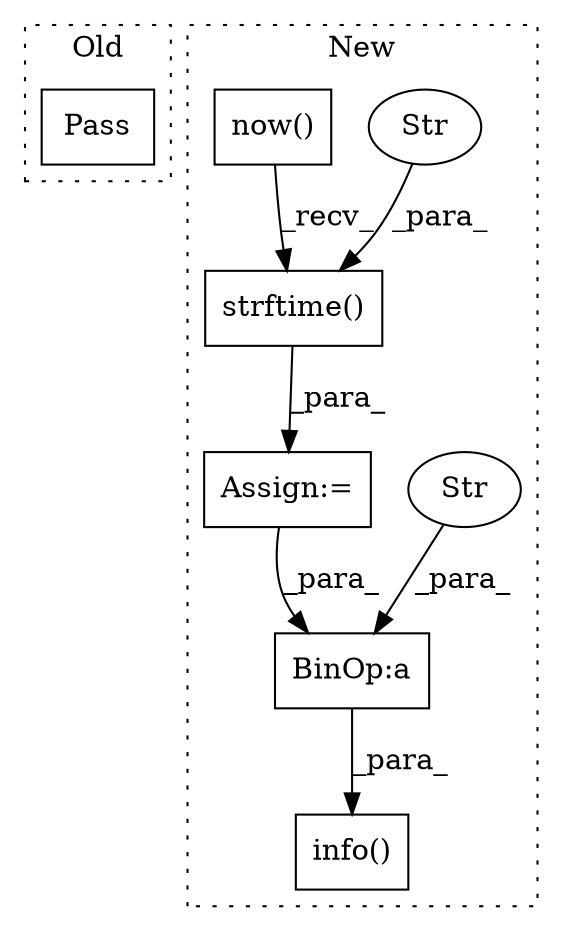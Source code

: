 digraph G {
subgraph cluster0 {
1 [label="Pass" a="62" s="2473" l="4" shape="box"];
label = "Old";
style="dotted";
}
subgraph cluster1 {
2 [label="strftime()" a="75" s="2773,2816" l="24,1" shape="box"];
3 [label="Str" a="66" s="2797" l="19" shape="ellipse"];
4 [label="Assign:=" a="68" s="2770" l="3" shape="box"];
5 [label="BinOp:a" a="82" s="2873" l="3" shape="box"];
6 [label="Str" a="66" s="2862" l="11" shape="ellipse"];
7 [label="info()" a="75" s="2904,2957" l="9,1" shape="box"];
8 [label="now()" a="75" s="2773" l="14" shape="box"];
label = "New";
style="dotted";
}
2 -> 4 [label="_para_"];
3 -> 2 [label="_para_"];
4 -> 5 [label="_para_"];
5 -> 7 [label="_para_"];
6 -> 5 [label="_para_"];
8 -> 2 [label="_recv_"];
}